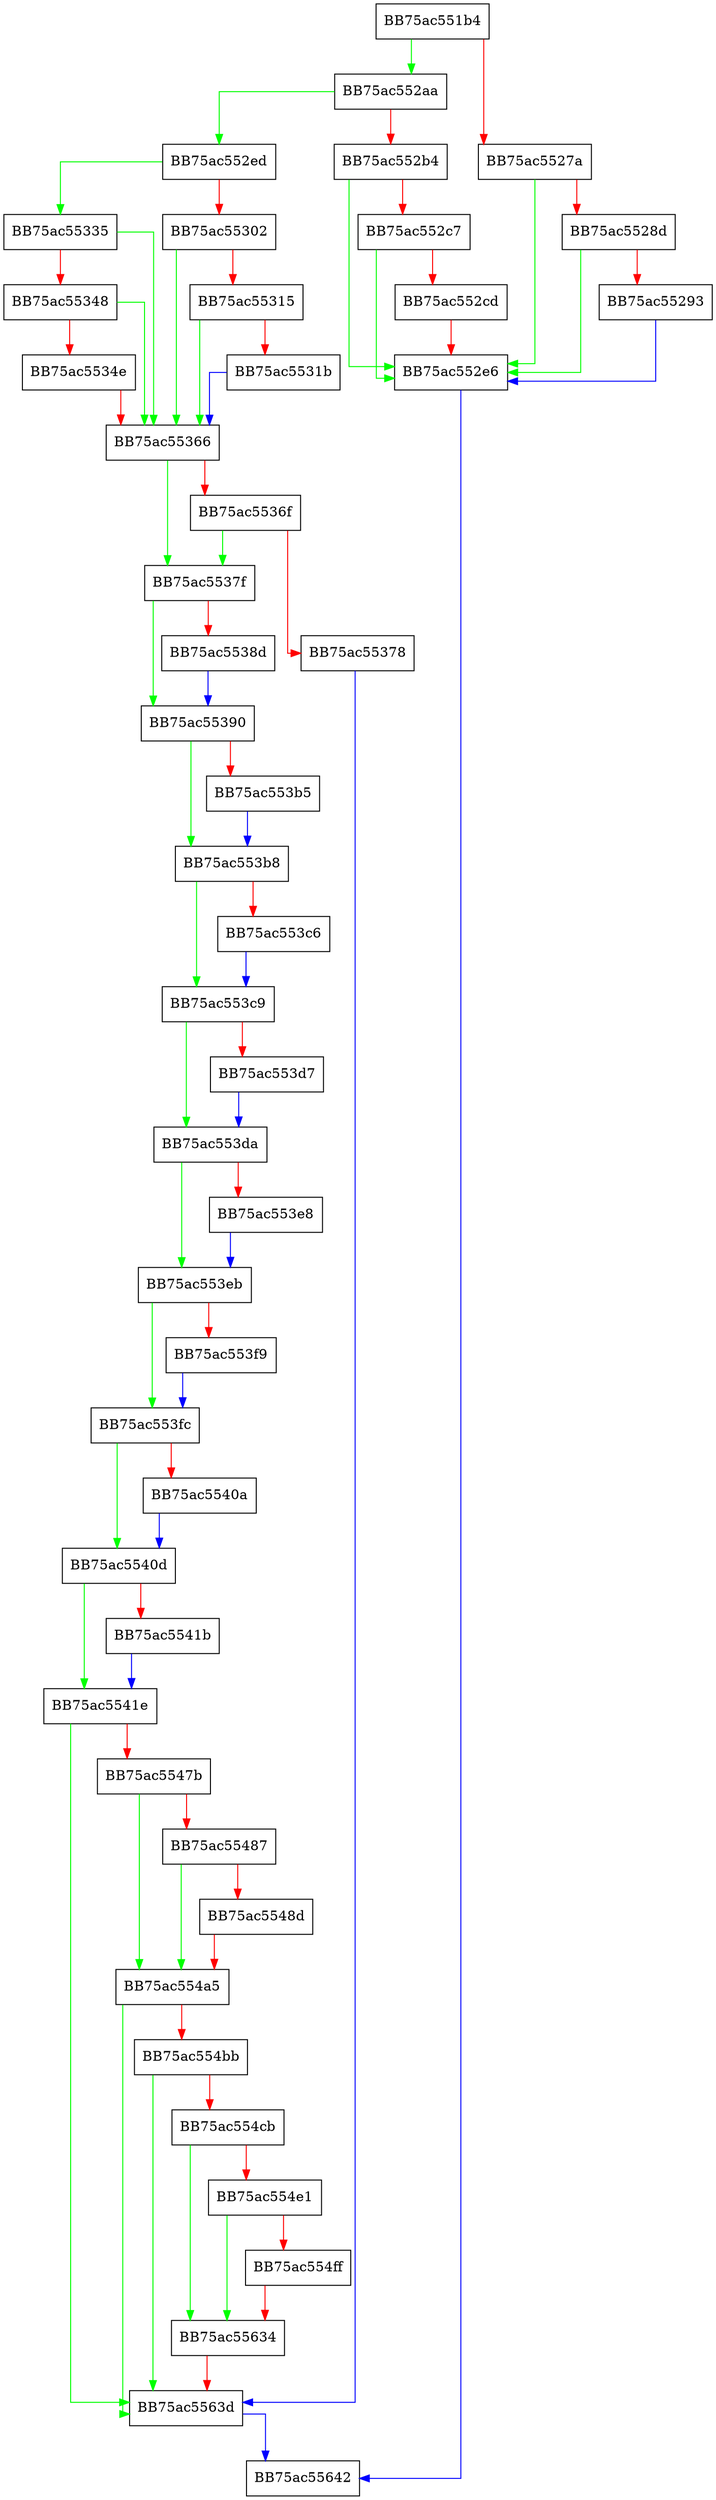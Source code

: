 digraph TriggerEvent {
  node [shape="box"];
  graph [splines=ortho];
  BB75ac551b4 -> BB75ac552aa [color="green"];
  BB75ac551b4 -> BB75ac5527a [color="red"];
  BB75ac5527a -> BB75ac552e6 [color="green"];
  BB75ac5527a -> BB75ac5528d [color="red"];
  BB75ac5528d -> BB75ac552e6 [color="green"];
  BB75ac5528d -> BB75ac55293 [color="red"];
  BB75ac55293 -> BB75ac552e6 [color="blue"];
  BB75ac552aa -> BB75ac552ed [color="green"];
  BB75ac552aa -> BB75ac552b4 [color="red"];
  BB75ac552b4 -> BB75ac552e6 [color="green"];
  BB75ac552b4 -> BB75ac552c7 [color="red"];
  BB75ac552c7 -> BB75ac552e6 [color="green"];
  BB75ac552c7 -> BB75ac552cd [color="red"];
  BB75ac552cd -> BB75ac552e6 [color="red"];
  BB75ac552e6 -> BB75ac55642 [color="blue"];
  BB75ac552ed -> BB75ac55335 [color="green"];
  BB75ac552ed -> BB75ac55302 [color="red"];
  BB75ac55302 -> BB75ac55366 [color="green"];
  BB75ac55302 -> BB75ac55315 [color="red"];
  BB75ac55315 -> BB75ac55366 [color="green"];
  BB75ac55315 -> BB75ac5531b [color="red"];
  BB75ac5531b -> BB75ac55366 [color="blue"];
  BB75ac55335 -> BB75ac55366 [color="green"];
  BB75ac55335 -> BB75ac55348 [color="red"];
  BB75ac55348 -> BB75ac55366 [color="green"];
  BB75ac55348 -> BB75ac5534e [color="red"];
  BB75ac5534e -> BB75ac55366 [color="red"];
  BB75ac55366 -> BB75ac5537f [color="green"];
  BB75ac55366 -> BB75ac5536f [color="red"];
  BB75ac5536f -> BB75ac5537f [color="green"];
  BB75ac5536f -> BB75ac55378 [color="red"];
  BB75ac55378 -> BB75ac5563d [color="blue"];
  BB75ac5537f -> BB75ac55390 [color="green"];
  BB75ac5537f -> BB75ac5538d [color="red"];
  BB75ac5538d -> BB75ac55390 [color="blue"];
  BB75ac55390 -> BB75ac553b8 [color="green"];
  BB75ac55390 -> BB75ac553b5 [color="red"];
  BB75ac553b5 -> BB75ac553b8 [color="blue"];
  BB75ac553b8 -> BB75ac553c9 [color="green"];
  BB75ac553b8 -> BB75ac553c6 [color="red"];
  BB75ac553c6 -> BB75ac553c9 [color="blue"];
  BB75ac553c9 -> BB75ac553da [color="green"];
  BB75ac553c9 -> BB75ac553d7 [color="red"];
  BB75ac553d7 -> BB75ac553da [color="blue"];
  BB75ac553da -> BB75ac553eb [color="green"];
  BB75ac553da -> BB75ac553e8 [color="red"];
  BB75ac553e8 -> BB75ac553eb [color="blue"];
  BB75ac553eb -> BB75ac553fc [color="green"];
  BB75ac553eb -> BB75ac553f9 [color="red"];
  BB75ac553f9 -> BB75ac553fc [color="blue"];
  BB75ac553fc -> BB75ac5540d [color="green"];
  BB75ac553fc -> BB75ac5540a [color="red"];
  BB75ac5540a -> BB75ac5540d [color="blue"];
  BB75ac5540d -> BB75ac5541e [color="green"];
  BB75ac5540d -> BB75ac5541b [color="red"];
  BB75ac5541b -> BB75ac5541e [color="blue"];
  BB75ac5541e -> BB75ac5563d [color="green"];
  BB75ac5541e -> BB75ac5547b [color="red"];
  BB75ac5547b -> BB75ac554a5 [color="green"];
  BB75ac5547b -> BB75ac55487 [color="red"];
  BB75ac55487 -> BB75ac554a5 [color="green"];
  BB75ac55487 -> BB75ac5548d [color="red"];
  BB75ac5548d -> BB75ac554a5 [color="red"];
  BB75ac554a5 -> BB75ac5563d [color="green"];
  BB75ac554a5 -> BB75ac554bb [color="red"];
  BB75ac554bb -> BB75ac5563d [color="green"];
  BB75ac554bb -> BB75ac554cb [color="red"];
  BB75ac554cb -> BB75ac55634 [color="green"];
  BB75ac554cb -> BB75ac554e1 [color="red"];
  BB75ac554e1 -> BB75ac55634 [color="green"];
  BB75ac554e1 -> BB75ac554ff [color="red"];
  BB75ac554ff -> BB75ac55634 [color="red"];
  BB75ac55634 -> BB75ac5563d [color="red"];
  BB75ac5563d -> BB75ac55642 [color="blue"];
}